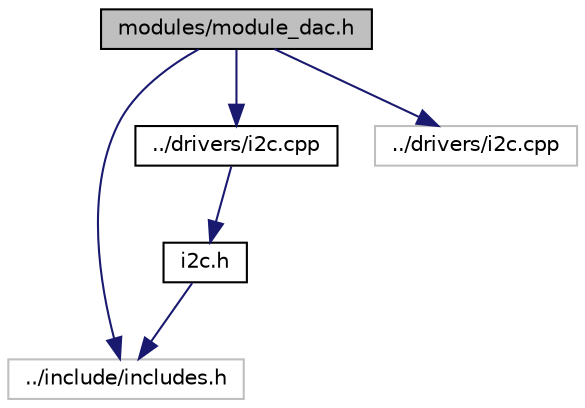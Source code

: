 digraph G
{
  edge [fontname="Helvetica",fontsize="10",labelfontname="Helvetica",labelfontsize="10"];
  node [fontname="Helvetica",fontsize="10",shape=record];
  Node1 [label="modules/module_dac.h",height=0.2,width=0.4,color="black", fillcolor="grey75", style="filled" fontcolor="black"];
  Node1 -> Node2 [color="midnightblue",fontsize="10",style="solid",fontname="Helvetica"];
  Node2 [label="../include/includes.h",height=0.2,width=0.4,color="grey75", fillcolor="white", style="filled"];
  Node1 -> Node3 [color="midnightblue",fontsize="10",style="solid",fontname="Helvetica"];
  Node3 [label="../drivers/i2c.cpp",height=0.2,width=0.4,color="black", fillcolor="white", style="filled",URL="$drivers_2i2c_8cpp.html"];
  Node3 -> Node4 [color="midnightblue",fontsize="10",style="solid",fontname="Helvetica"];
  Node4 [label="i2c.h",height=0.2,width=0.4,color="black", fillcolor="white", style="filled",URL="$i2c_8h.html"];
  Node4 -> Node2 [color="midnightblue",fontsize="10",style="solid",fontname="Helvetica"];
  Node1 -> Node5 [color="midnightblue",fontsize="10",style="solid",fontname="Helvetica"];
  Node5 [label="../drivers/i2c.cpp",height=0.2,width=0.4,color="grey75", fillcolor="white", style="filled"];
}
